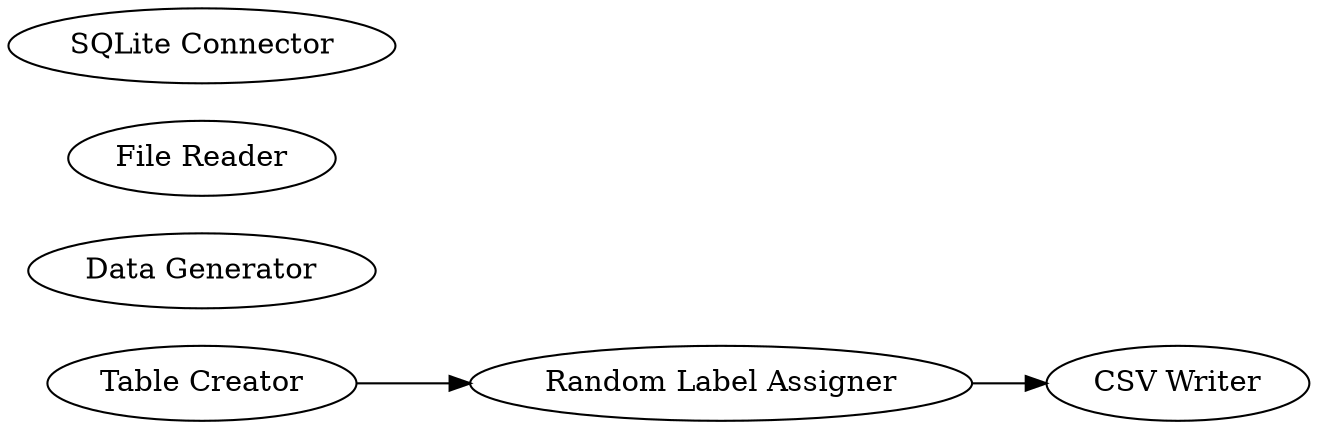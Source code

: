 digraph {
	261 [label="Table Creator"]
	271 [label="Data Generator"]
	272 [label="File Reader"]
	274 [label="SQLite Connector"]
	275 [label="Random Label Assigner"]
	276 [label="CSV Writer"]
	261 -> 275
	275 -> 276
	rankdir=LR
}
